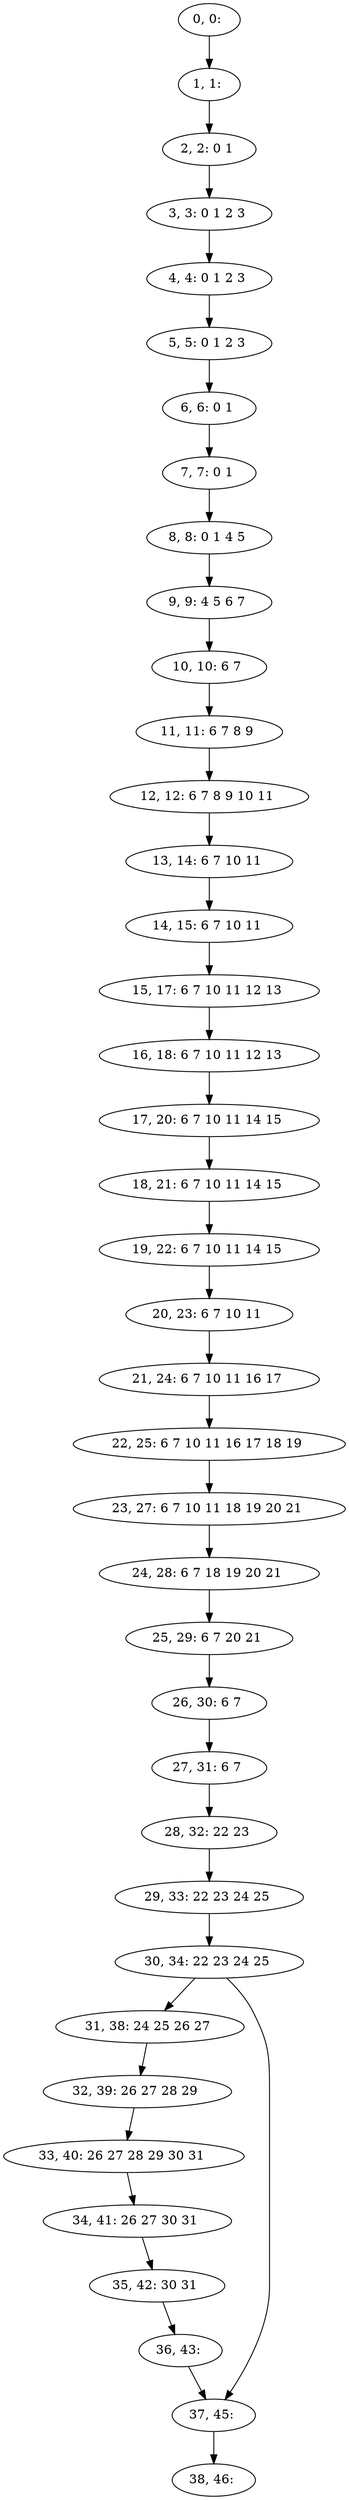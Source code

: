digraph G {
0[label="0, 0: "];
1[label="1, 1: "];
2[label="2, 2: 0 1 "];
3[label="3, 3: 0 1 2 3 "];
4[label="4, 4: 0 1 2 3 "];
5[label="5, 5: 0 1 2 3 "];
6[label="6, 6: 0 1 "];
7[label="7, 7: 0 1 "];
8[label="8, 8: 0 1 4 5 "];
9[label="9, 9: 4 5 6 7 "];
10[label="10, 10: 6 7 "];
11[label="11, 11: 6 7 8 9 "];
12[label="12, 12: 6 7 8 9 10 11 "];
13[label="13, 14: 6 7 10 11 "];
14[label="14, 15: 6 7 10 11 "];
15[label="15, 17: 6 7 10 11 12 13 "];
16[label="16, 18: 6 7 10 11 12 13 "];
17[label="17, 20: 6 7 10 11 14 15 "];
18[label="18, 21: 6 7 10 11 14 15 "];
19[label="19, 22: 6 7 10 11 14 15 "];
20[label="20, 23: 6 7 10 11 "];
21[label="21, 24: 6 7 10 11 16 17 "];
22[label="22, 25: 6 7 10 11 16 17 18 19 "];
23[label="23, 27: 6 7 10 11 18 19 20 21 "];
24[label="24, 28: 6 7 18 19 20 21 "];
25[label="25, 29: 6 7 20 21 "];
26[label="26, 30: 6 7 "];
27[label="27, 31: 6 7 "];
28[label="28, 32: 22 23 "];
29[label="29, 33: 22 23 24 25 "];
30[label="30, 34: 22 23 24 25 "];
31[label="31, 38: 24 25 26 27 "];
32[label="32, 39: 26 27 28 29 "];
33[label="33, 40: 26 27 28 29 30 31 "];
34[label="34, 41: 26 27 30 31 "];
35[label="35, 42: 30 31 "];
36[label="36, 43: "];
37[label="37, 45: "];
38[label="38, 46: "];
0->1 ;
1->2 ;
2->3 ;
3->4 ;
4->5 ;
5->6 ;
6->7 ;
7->8 ;
8->9 ;
9->10 ;
10->11 ;
11->12 ;
12->13 ;
13->14 ;
14->15 ;
15->16 ;
16->17 ;
17->18 ;
18->19 ;
19->20 ;
20->21 ;
21->22 ;
22->23 ;
23->24 ;
24->25 ;
25->26 ;
26->27 ;
27->28 ;
28->29 ;
29->30 ;
30->31 ;
30->37 ;
31->32 ;
32->33 ;
33->34 ;
34->35 ;
35->36 ;
36->37 ;
37->38 ;
}
